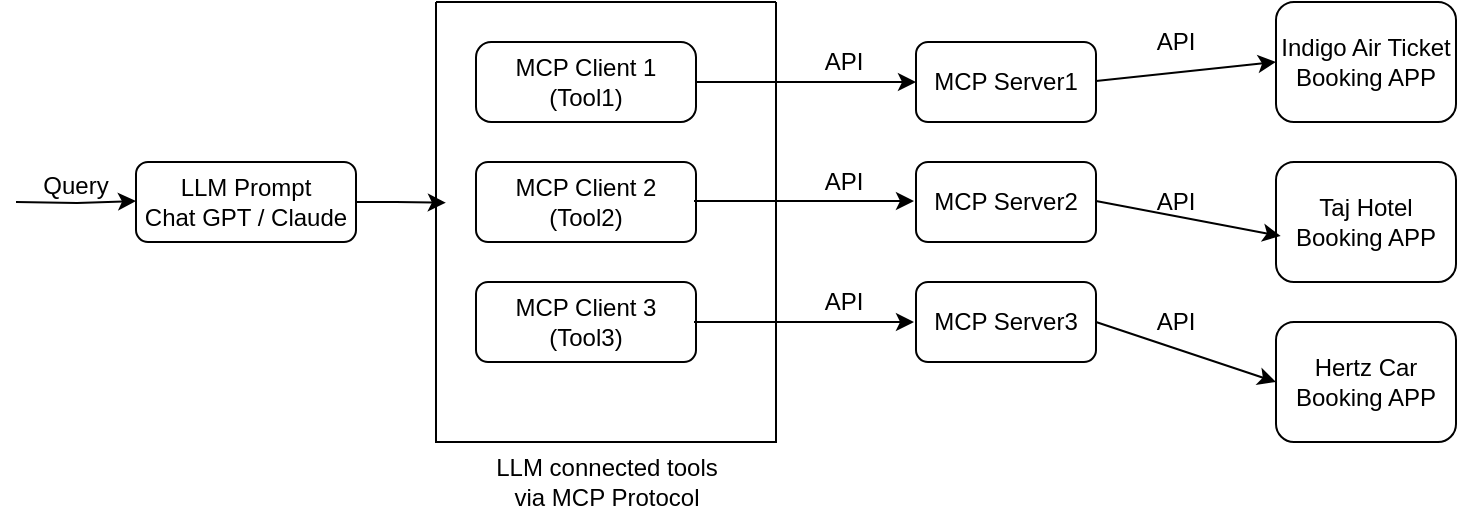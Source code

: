 <mxfile version="28.2.5">
  <diagram name="Page-1" id="zyb3rJBVuROsw58VsFz7">
    <mxGraphModel dx="1025" dy="516" grid="1" gridSize="10" guides="1" tooltips="1" connect="1" arrows="1" fold="1" page="1" pageScale="1" pageWidth="827" pageHeight="1169" math="0" shadow="0">
      <root>
        <mxCell id="0" />
        <mxCell id="1" parent="0" />
        <mxCell id="OE9cATGO8uo4kS266o3g-1" value="LLM Prompt&lt;div&gt;Chat GPT / Claude&lt;/div&gt;" style="rounded=1;whiteSpace=wrap;html=1;" parent="1" vertex="1">
          <mxGeometry x="80" y="160" width="110" height="40" as="geometry" />
        </mxCell>
        <mxCell id="OE9cATGO8uo4kS266o3g-3" value="" style="swimlane;startSize=0;" parent="1" vertex="1">
          <mxGeometry x="230" y="80" width="170" height="220" as="geometry">
            <mxRectangle x="240" y="80" width="50" height="40" as="alternateBounds" />
          </mxGeometry>
        </mxCell>
        <mxCell id="OE9cATGO8uo4kS266o3g-2" value="MCP Client 1&lt;div&gt;(Tool1)&lt;/div&gt;" style="rounded=1;whiteSpace=wrap;html=1;arcSize=19;" parent="OE9cATGO8uo4kS266o3g-3" vertex="1">
          <mxGeometry x="20" y="20" width="110" height="40" as="geometry" />
        </mxCell>
        <mxCell id="OE9cATGO8uo4kS266o3g-5" value="MCP Client 2&lt;div&gt;(Tool2)&lt;/div&gt;" style="rounded=1;whiteSpace=wrap;html=1;" parent="OE9cATGO8uo4kS266o3g-3" vertex="1">
          <mxGeometry x="20" y="80" width="110" height="40" as="geometry" />
        </mxCell>
        <mxCell id="OE9cATGO8uo4kS266o3g-6" value="MCP Client 3&lt;div&gt;(Tool3)&lt;/div&gt;" style="rounded=1;whiteSpace=wrap;html=1;" parent="OE9cATGO8uo4kS266o3g-3" vertex="1">
          <mxGeometry x="20" y="140" width="110" height="40" as="geometry" />
        </mxCell>
        <mxCell id="OE9cATGO8uo4kS266o3g-26" style="rounded=0;orthogonalLoop=1;jettySize=auto;html=1;" parent="OE9cATGO8uo4kS266o3g-3" edge="1">
          <mxGeometry relative="1" as="geometry">
            <mxPoint x="129" y="99.5" as="sourcePoint" />
            <mxPoint x="239" y="99.5" as="targetPoint" />
            <Array as="points" />
          </mxGeometry>
        </mxCell>
        <mxCell id="OE9cATGO8uo4kS266o3g-8" value="MCP Server1" style="rounded=1;whiteSpace=wrap;html=1;" parent="1" vertex="1">
          <mxGeometry x="470" y="100" width="90" height="40" as="geometry" />
        </mxCell>
        <mxCell id="OE9cATGO8uo4kS266o3g-9" value="MCP Server2" style="rounded=1;whiteSpace=wrap;html=1;" parent="1" vertex="1">
          <mxGeometry x="470" y="160" width="90" height="40" as="geometry" />
        </mxCell>
        <mxCell id="OE9cATGO8uo4kS266o3g-10" value="MCP Server3" style="rounded=1;whiteSpace=wrap;html=1;" parent="1" vertex="1">
          <mxGeometry x="470" y="220" width="90" height="40" as="geometry" />
        </mxCell>
        <mxCell id="OE9cATGO8uo4kS266o3g-15" value="Indigo Air Ticket Booking APP" style="rounded=1;whiteSpace=wrap;html=1;" parent="1" vertex="1">
          <mxGeometry x="650" y="80" width="90" height="60" as="geometry" />
        </mxCell>
        <mxCell id="OE9cATGO8uo4kS266o3g-16" value="Taj Hotel Booking APP" style="rounded=1;whiteSpace=wrap;html=1;" parent="1" vertex="1">
          <mxGeometry x="650" y="160" width="90" height="60" as="geometry" />
        </mxCell>
        <mxCell id="OE9cATGO8uo4kS266o3g-17" value="Hertz Car Booking APP" style="rounded=1;whiteSpace=wrap;html=1;" parent="1" vertex="1">
          <mxGeometry x="650" y="240" width="90" height="60" as="geometry" />
        </mxCell>
        <mxCell id="OE9cATGO8uo4kS266o3g-21" style="edgeStyle=orthogonalEdgeStyle;rounded=0;orthogonalLoop=1;jettySize=auto;html=1;exitX=1;exitY=0.5;exitDx=0;exitDy=0;entryX=0.029;entryY=0.456;entryDx=0;entryDy=0;entryPerimeter=0;" parent="1" source="OE9cATGO8uo4kS266o3g-1" target="OE9cATGO8uo4kS266o3g-3" edge="1">
          <mxGeometry relative="1" as="geometry" />
        </mxCell>
        <mxCell id="OE9cATGO8uo4kS266o3g-23" style="rounded=0;orthogonalLoop=1;jettySize=auto;html=1;" parent="1" source="OE9cATGO8uo4kS266o3g-2" edge="1">
          <mxGeometry relative="1" as="geometry">
            <mxPoint x="470" y="120" as="targetPoint" />
            <Array as="points" />
          </mxGeometry>
        </mxCell>
        <mxCell id="OE9cATGO8uo4kS266o3g-27" style="rounded=0;orthogonalLoop=1;jettySize=auto;html=1;" parent="1" edge="1">
          <mxGeometry relative="1" as="geometry">
            <mxPoint x="359" y="240" as="sourcePoint" />
            <mxPoint x="469" y="240" as="targetPoint" />
            <Array as="points" />
          </mxGeometry>
        </mxCell>
        <mxCell id="OE9cATGO8uo4kS266o3g-30" style="rounded=0;orthogonalLoop=1;jettySize=auto;html=1;exitX=0;exitY=0.5;exitDx=0;exitDy=0;" parent="1" edge="1">
          <mxGeometry relative="1" as="geometry">
            <mxPoint x="560" y="119.5" as="sourcePoint" />
            <mxPoint x="650" y="110" as="targetPoint" />
          </mxGeometry>
        </mxCell>
        <mxCell id="OE9cATGO8uo4kS266o3g-31" style="rounded=0;orthogonalLoop=1;jettySize=auto;html=1;entryX=0.026;entryY=0.617;entryDx=0;entryDy=0;entryPerimeter=0;" parent="1" target="OE9cATGO8uo4kS266o3g-16" edge="1">
          <mxGeometry relative="1" as="geometry">
            <mxPoint x="560" y="179.5" as="sourcePoint" />
            <mxPoint x="640" y="190" as="targetPoint" />
            <Array as="points" />
          </mxGeometry>
        </mxCell>
        <mxCell id="OE9cATGO8uo4kS266o3g-32" style="rounded=0;orthogonalLoop=1;jettySize=auto;html=1;entryX=0;entryY=0.5;entryDx=0;entryDy=0;" parent="1" target="OE9cATGO8uo4kS266o3g-17" edge="1">
          <mxGeometry relative="1" as="geometry">
            <mxPoint x="560" y="240" as="sourcePoint" />
            <mxPoint x="650" y="240.5" as="targetPoint" />
            <Array as="points" />
          </mxGeometry>
        </mxCell>
        <mxCell id="OE9cATGO8uo4kS266o3g-33" style="edgeStyle=orthogonalEdgeStyle;rounded=0;orthogonalLoop=1;jettySize=auto;html=1;entryX=0.029;entryY=0.456;entryDx=0;entryDy=0;entryPerimeter=0;" parent="1" edge="1">
          <mxGeometry relative="1" as="geometry">
            <mxPoint x="20" y="180" as="sourcePoint" />
            <mxPoint x="80" y="179.5" as="targetPoint" />
          </mxGeometry>
        </mxCell>
        <mxCell id="OE9cATGO8uo4kS266o3g-34" value="Query" style="text;html=1;align=center;verticalAlign=middle;whiteSpace=wrap;rounded=0;" parent="1" vertex="1">
          <mxGeometry x="30" y="162" width="40" height="20" as="geometry" />
        </mxCell>
        <mxCell id="OE9cATGO8uo4kS266o3g-36" value="API" style="text;html=1;align=center;verticalAlign=middle;whiteSpace=wrap;rounded=0;" parent="1" vertex="1">
          <mxGeometry x="414" y="100" width="40" height="20" as="geometry" />
        </mxCell>
        <mxCell id="OE9cATGO8uo4kS266o3g-37" value="API" style="text;html=1;align=center;verticalAlign=middle;whiteSpace=wrap;rounded=0;" parent="1" vertex="1">
          <mxGeometry x="414" y="220" width="40" height="20" as="geometry" />
        </mxCell>
        <mxCell id="OE9cATGO8uo4kS266o3g-38" value="API" style="text;html=1;align=center;verticalAlign=middle;whiteSpace=wrap;rounded=0;" parent="1" vertex="1">
          <mxGeometry x="414" y="160" width="40" height="20" as="geometry" />
        </mxCell>
        <mxCell id="OE9cATGO8uo4kS266o3g-39" value="API" style="text;html=1;align=center;verticalAlign=middle;whiteSpace=wrap;rounded=0;" parent="1" vertex="1">
          <mxGeometry x="580" y="90" width="40" height="20" as="geometry" />
        </mxCell>
        <mxCell id="OE9cATGO8uo4kS266o3g-40" value="API" style="text;html=1;align=center;verticalAlign=middle;whiteSpace=wrap;rounded=0;" parent="1" vertex="1">
          <mxGeometry x="580" y="230" width="40" height="20" as="geometry" />
        </mxCell>
        <mxCell id="OE9cATGO8uo4kS266o3g-41" value="API" style="text;html=1;align=center;verticalAlign=middle;whiteSpace=wrap;rounded=0;" parent="1" vertex="1">
          <mxGeometry x="580" y="170" width="40" height="20" as="geometry" />
        </mxCell>
        <mxCell id="OE9cATGO8uo4kS266o3g-11" value="LLM connected tools &lt;br&gt;via MCP Protocol" style="text;html=1;align=center;verticalAlign=middle;resizable=0;points=[];autosize=1;strokeColor=none;fillColor=none;" parent="1" vertex="1">
          <mxGeometry x="250" y="300" width="130" height="40" as="geometry" />
        </mxCell>
      </root>
    </mxGraphModel>
  </diagram>
</mxfile>
